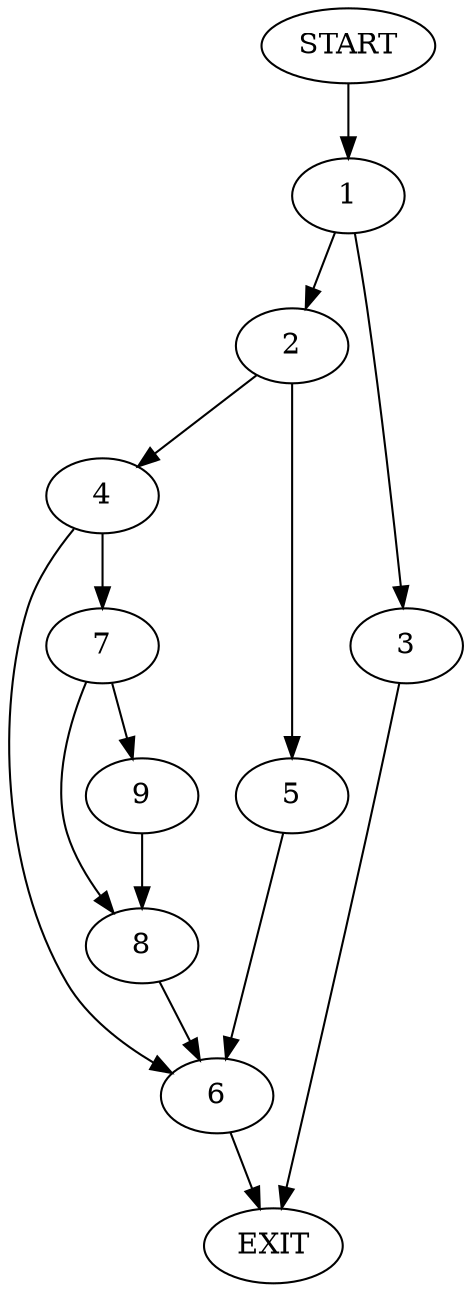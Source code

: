 digraph {
0 [label="START"]
10 [label="EXIT"]
0 -> 1
1 -> 2
1 -> 3
2 -> 4
2 -> 5
3 -> 10
5 -> 6
4 -> 6
4 -> 7
6 -> 10
7 -> 8
7 -> 9
8 -> 6
9 -> 8
}
